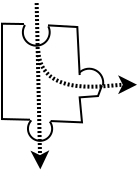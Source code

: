 <?xml version="1.0" encoding="UTF-8"?>
<dia:diagram xmlns:dia="http://www.lysator.liu.se/~alla/dia/">
  <dia:layer name="Background" visible="true" connectable="false"/>
  <dia:layer name="Background" visible="true" connectable="false"/>
  <dia:layer name="Background" visible="true" connectable="true" active="true">
    <dia:object type="Standard - PolyLine" version="0" id="O0">
      <dia:attribute name="obj_pos">
        <dia:point val="18.317,2.517"/>
      </dia:attribute>
      <dia:attribute name="obj_bb">
        <dia:rectangle val="17.167,2.449;18.668,7.351"/>
      </dia:attribute>
      <dia:attribute name="poly_points">
        <dia:point val="18.317,2.517"/>
        <dia:point val="17.217,2.5"/>
        <dia:point val="17.217,7.267"/>
        <dia:point val="18.617,7.3"/>
      </dia:attribute>
    </dia:object>
    <dia:object type="Standard - PolyLine" version="0" id="O1">
      <dia:attribute name="obj_pos">
        <dia:point val="19.517,2.583"/>
      </dia:attribute>
      <dia:attribute name="obj_bb">
        <dia:rectangle val="19.464,2.531;21.152,5.119"/>
      </dia:attribute>
      <dia:attribute name="poly_points">
        <dia:point val="19.517,2.583"/>
        <dia:point val="20.983,2.667"/>
        <dia:point val="21.1,5.067"/>
      </dia:attribute>
    </dia:object>
    <dia:object type="Standard - PolyLine" version="0" id="O2">
      <dia:attribute name="obj_pos">
        <dia:point val="22.217,5.583"/>
      </dia:attribute>
      <dia:attribute name="obj_bb">
        <dia:rectangle val="19.598,5.519;22.281,7.486"/>
      </dia:attribute>
      <dia:attribute name="poly_points">
        <dia:point val="22.217,5.583"/>
        <dia:point val="22.017,6.117"/>
        <dia:point val="21.1,6.183"/>
        <dia:point val="21.217,7.433"/>
        <dia:point val="19.65,7.367"/>
      </dia:attribute>
    </dia:object>
    <dia:object type="Standard - Arc" version="0" id="O3">
      <dia:attribute name="obj_pos">
        <dia:point val="18.367,2.567"/>
      </dia:attribute>
      <dia:attribute name="obj_bb">
        <dia:rectangle val="18.21,2.514;19.652,3.649"/>
      </dia:attribute>
      <dia:attribute name="conn_endpoints">
        <dia:point val="18.367,2.567"/>
        <dia:point val="19.533,2.633"/>
      </dia:attribute>
      <dia:attribute name="curve_distance">
        <dia:real val="1.0"/>
      </dia:attribute>
    </dia:object>
    <dia:object type="Standard - Arc" version="0" id="O4">
      <dia:attribute name="obj_pos">
        <dia:point val="18.683,7.333"/>
      </dia:attribute>
      <dia:attribute name="obj_bb">
        <dia:rectangle val="18.465,7.28;19.776,8.407"/>
      </dia:attribute>
      <dia:attribute name="conn_endpoints">
        <dia:point val="18.683,7.333"/>
        <dia:point val="19.608,7.393"/>
      </dia:attribute>
      <dia:attribute name="curve_distance">
        <dia:real val="0.994"/>
      </dia:attribute>
    </dia:object>
    <dia:object type="Standard - Arc" version="0" id="O5">
      <dia:attribute name="obj_pos">
        <dia:point val="21.083,4.95"/>
      </dia:attribute>
      <dia:attribute name="obj_bb">
        <dia:rectangle val="21.016,4.7;22.334,5.651"/>
      </dia:attribute>
      <dia:attribute name="conn_endpoints">
        <dia:point val="21.083,4.95"/>
        <dia:point val="22.267,5.583"/>
      </dia:attribute>
      <dia:attribute name="curve_distance">
        <dia:real val="-0.491"/>
      </dia:attribute>
    </dia:object>
    <dia:object type="Standard - Line" version="0" id="O6">
      <dia:attribute name="obj_pos">
        <dia:point val="18.95,1.467"/>
      </dia:attribute>
      <dia:attribute name="obj_bb">
        <dia:rectangle val="18.639,1.364;19.586,9.886"/>
      </dia:attribute>
      <dia:attribute name="conn_endpoints">
        <dia:point val="18.95,1.467"/>
        <dia:point val="19.133,9.783"/>
      </dia:attribute>
      <dia:attribute name="numcp">
        <dia:int val="1"/>
      </dia:attribute>
      <dia:attribute name="line_width">
        <dia:real val="0.2"/>
      </dia:attribute>
      <dia:attribute name="line_style">
        <dia:enum val="4"/>
      </dia:attribute>
      <dia:attribute name="end_arrow">
        <dia:enum val="22"/>
      </dia:attribute>
      <dia:attribute name="end_arrow_length">
        <dia:real val="0.5"/>
      </dia:attribute>
      <dia:attribute name="end_arrow_width">
        <dia:real val="0.5"/>
      </dia:attribute>
    </dia:object>
    <dia:object type="Standard - BezierLine" version="0" id="O7">
      <dia:attribute name="obj_pos">
        <dia:point val="19.033,3.867"/>
      </dia:attribute>
      <dia:attribute name="obj_bb">
        <dia:rectangle val="18.927,3.761;23.967,6.024"/>
      </dia:attribute>
      <dia:attribute name="bez_points">
        <dia:point val="19.033,3.867"/>
        <dia:point val="19.183,6.267"/>
        <dia:point val="22.506,5.55"/>
        <dia:point val="23.967,5.55"/>
      </dia:attribute>
      <dia:attribute name="corner_types">
        <dia:enum val="0"/>
        <dia:enum val="0"/>
      </dia:attribute>
      <dia:attribute name="line_width">
        <dia:real val="0.2"/>
      </dia:attribute>
      <dia:attribute name="line_style">
        <dia:enum val="4"/>
      </dia:attribute>
      <dia:attribute name="end_arrow">
        <dia:enum val="22"/>
      </dia:attribute>
      <dia:attribute name="end_arrow_length">
        <dia:real val="0.5"/>
      </dia:attribute>
      <dia:attribute name="end_arrow_width">
        <dia:real val="0.5"/>
      </dia:attribute>
    </dia:object>
    <dia:object type="Standard - Text" version="1" id="O8">
      <dia:attribute name="obj_pos">
        <dia:point val="22.6,7"/>
      </dia:attribute>
      <dia:attribute name="obj_bb">
        <dia:rectangle val="22.6,6.405;22.6,7.152"/>
      </dia:attribute>
      <dia:attribute name="text">
        <dia:composite type="text">
          <dia:attribute name="string">
            <dia:string>##</dia:string>
          </dia:attribute>
          <dia:attribute name="font">
            <dia:font family="sans" style="0" name="Helvetica"/>
          </dia:attribute>
          <dia:attribute name="height">
            <dia:real val="0.8"/>
          </dia:attribute>
          <dia:attribute name="pos">
            <dia:point val="22.6,7"/>
          </dia:attribute>
          <dia:attribute name="color">
            <dia:color val="#000000ff"/>
          </dia:attribute>
          <dia:attribute name="alignment">
            <dia:enum val="0"/>
          </dia:attribute>
        </dia:composite>
      </dia:attribute>
      <dia:attribute name="valign">
        <dia:enum val="3"/>
      </dia:attribute>
    </dia:object>
  </dia:layer>
</dia:diagram>
